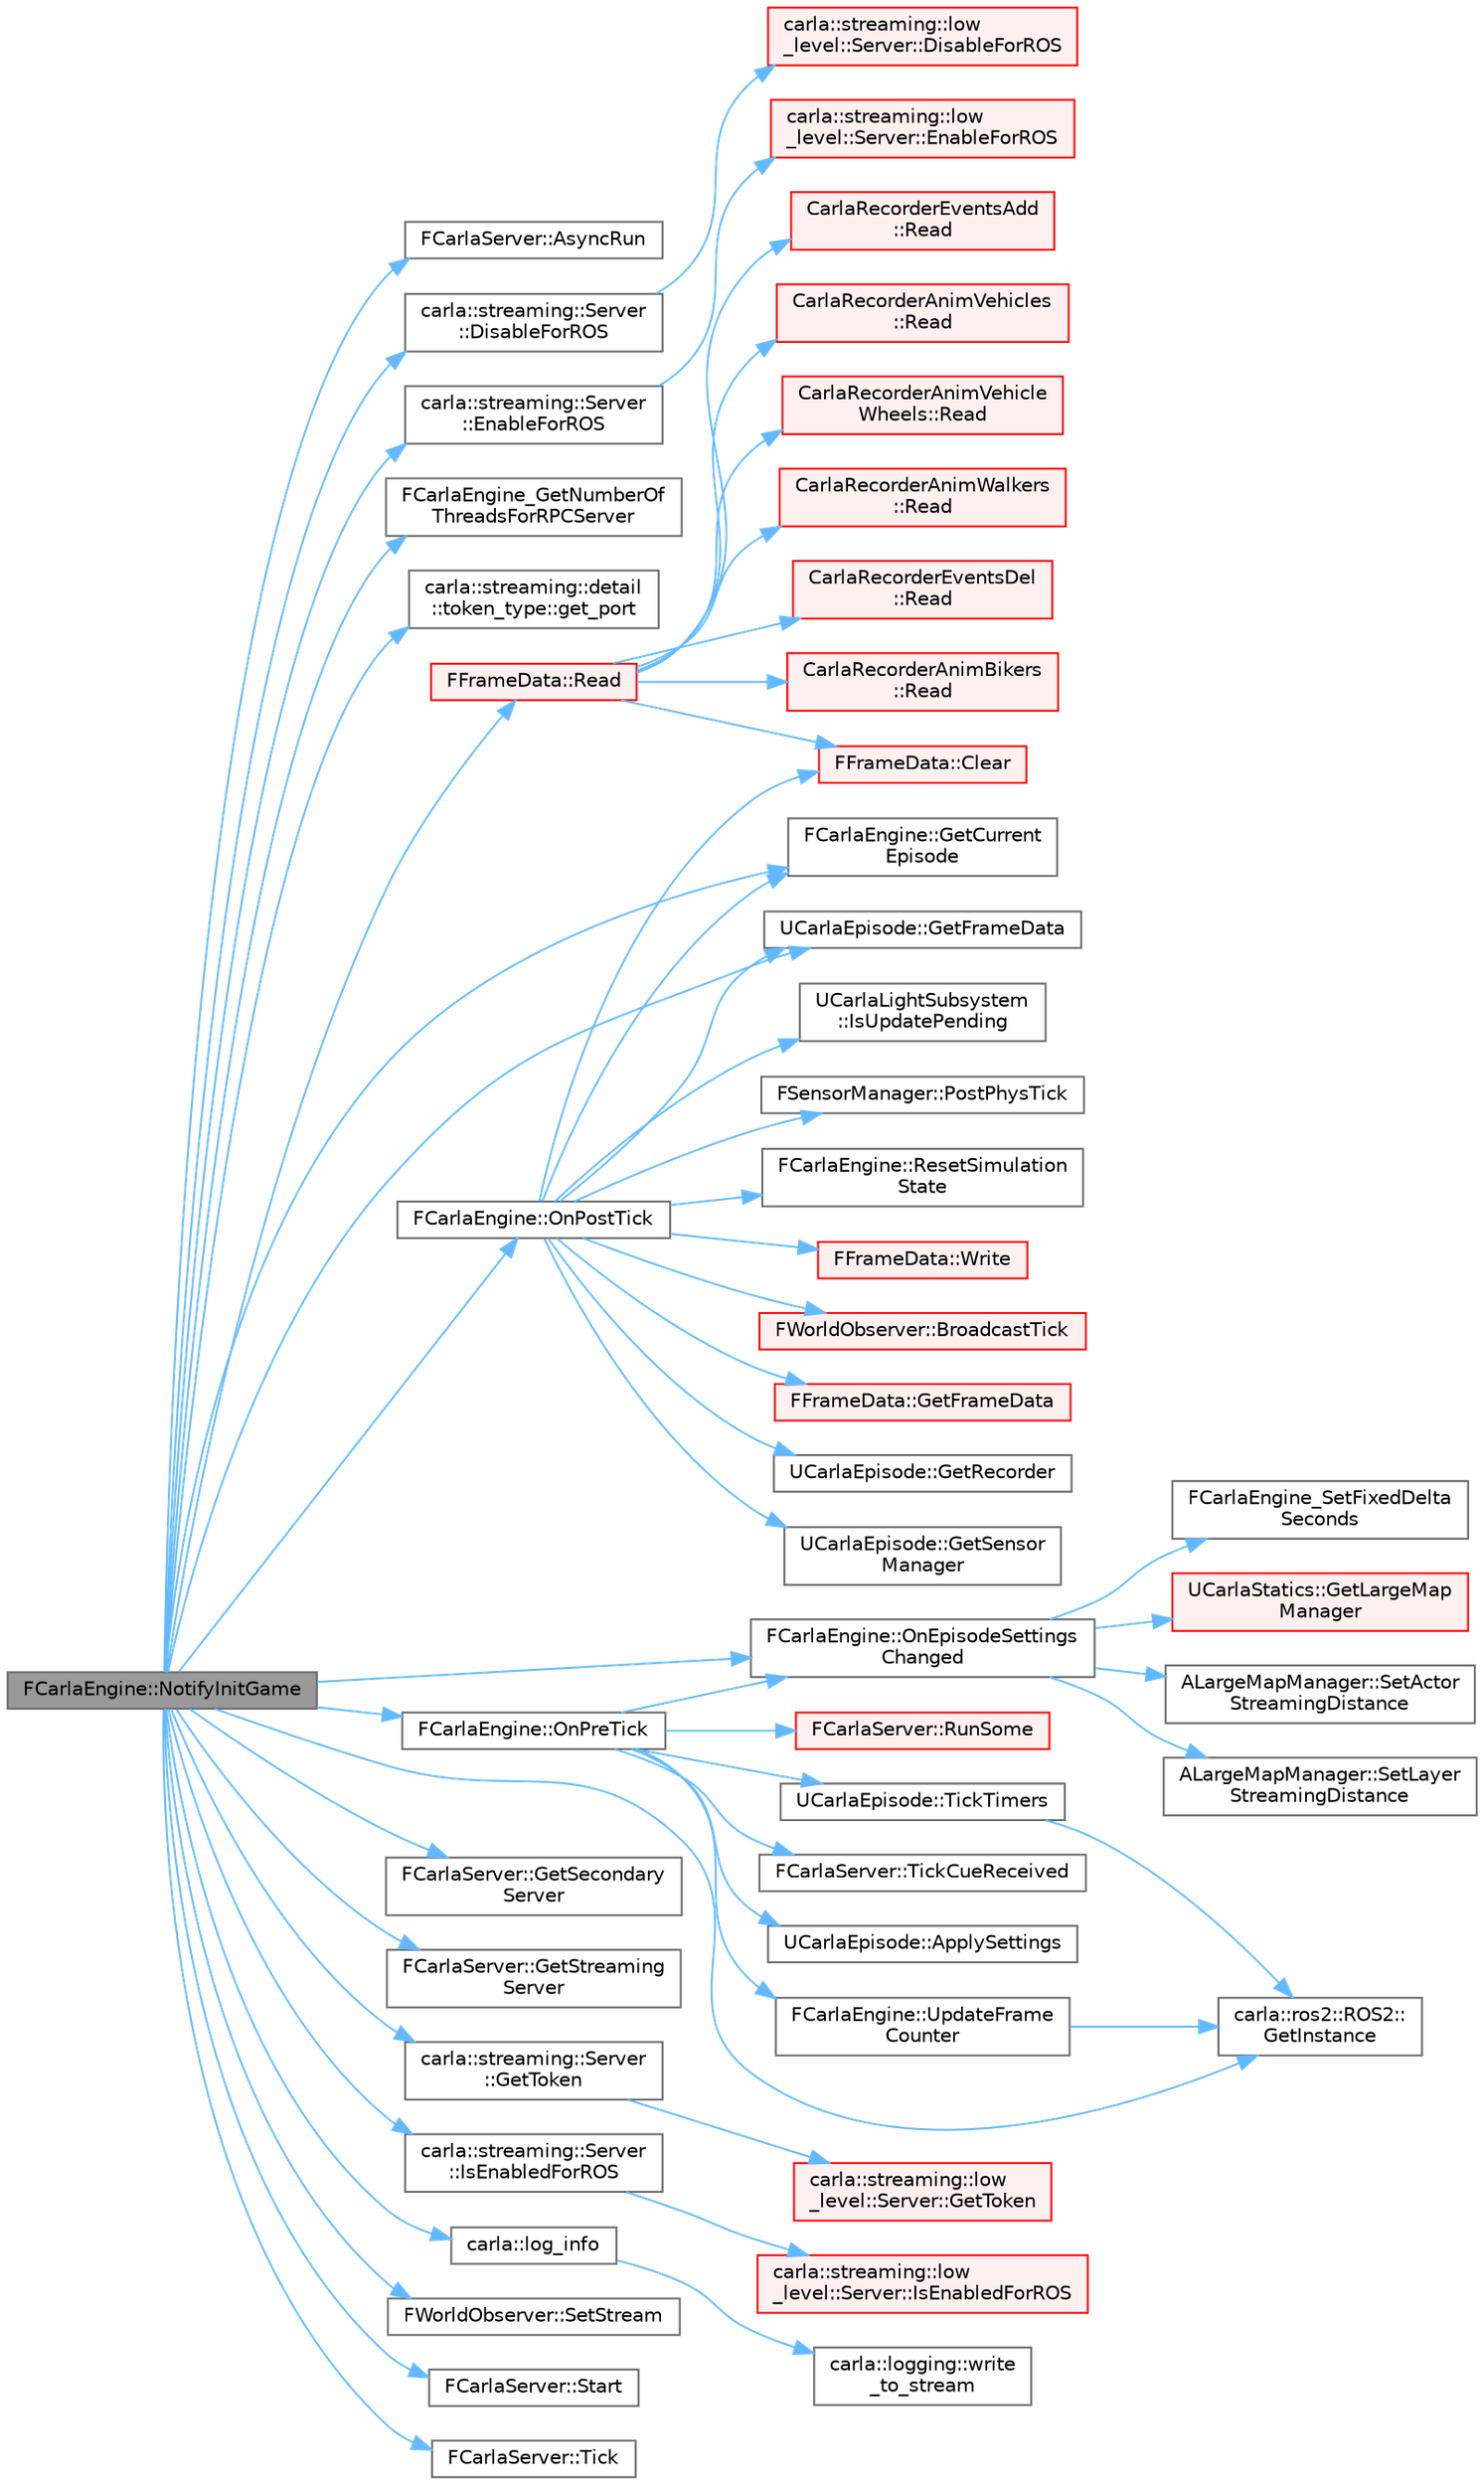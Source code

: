 digraph "FCarlaEngine::NotifyInitGame"
{
 // INTERACTIVE_SVG=YES
 // LATEX_PDF_SIZE
  bgcolor="transparent";
  edge [fontname=Helvetica,fontsize=10,labelfontname=Helvetica,labelfontsize=10];
  node [fontname=Helvetica,fontsize=10,shape=box,height=0.2,width=0.4];
  rankdir="LR";
  Node1 [id="Node000001",label="FCarlaEngine::NotifyInitGame",height=0.2,width=0.4,color="gray40", fillcolor="grey60", style="filled", fontcolor="black",tooltip=" "];
  Node1 -> Node2 [id="edge1_Node000001_Node000002",color="steelblue1",style="solid",tooltip=" "];
  Node2 [id="Node000002",label="FCarlaServer::AsyncRun",height=0.2,width=0.4,color="grey40", fillcolor="white", style="filled",URL="$da/dd6/classFCarlaServer.html#af5cf4cf3c8eac74512b0c66e74a1909e",tooltip=" "];
  Node1 -> Node3 [id="edge2_Node000001_Node000003",color="steelblue1",style="solid",tooltip=" "];
  Node3 [id="Node000003",label="carla::streaming::Server\l::DisableForROS",height=0.2,width=0.4,color="grey40", fillcolor="white", style="filled",URL="$d5/de5/classcarla_1_1streaming_1_1Server.html#aad52b1cb7f91740e0ed15db9bcd001fc",tooltip=" "];
  Node3 -> Node4 [id="edge3_Node000003_Node000004",color="steelblue1",style="solid",tooltip=" "];
  Node4 [id="Node000004",label="carla::streaming::low\l_level::Server::DisableForROS",height=0.2,width=0.4,color="red", fillcolor="#FFF0F0", style="filled",URL="$d0/d7a/classcarla_1_1streaming_1_1low__level_1_1Server.html#a41659f2ea7f39069c715589340f1ded0",tooltip=" "];
  Node1 -> Node6 [id="edge4_Node000001_Node000006",color="steelblue1",style="solid",tooltip=" "];
  Node6 [id="Node000006",label="carla::streaming::Server\l::EnableForROS",height=0.2,width=0.4,color="grey40", fillcolor="white", style="filled",URL="$d5/de5/classcarla_1_1streaming_1_1Server.html#a315012f1d3a1617950ab8931fbb76da2",tooltip=" "];
  Node6 -> Node7 [id="edge5_Node000006_Node000007",color="steelblue1",style="solid",tooltip=" "];
  Node7 [id="Node000007",label="carla::streaming::low\l_level::Server::EnableForROS",height=0.2,width=0.4,color="red", fillcolor="#FFF0F0", style="filled",URL="$d0/d7a/classcarla_1_1streaming_1_1low__level_1_1Server.html#add96fec600c7396e11de7c022f761a75",tooltip=" "];
  Node1 -> Node9 [id="edge6_Node000001_Node000009",color="steelblue1",style="solid",tooltip=" "];
  Node9 [id="Node000009",label="FCarlaEngine_GetNumberOf\lThreadsForRPCServer",height=0.2,width=0.4,color="grey40", fillcolor="white", style="filled",URL="$d6/da1/CarlaEngine_8cpp.html#ab890502c58b23f9f2424e5d2bbe69e58",tooltip=" "];
  Node1 -> Node10 [id="edge7_Node000001_Node000010",color="steelblue1",style="solid",tooltip=" "];
  Node10 [id="Node000010",label="carla::streaming::detail\l::token_type::get_port",height=0.2,width=0.4,color="grey40", fillcolor="white", style="filled",URL="$df/de1/classcarla_1_1streaming_1_1detail_1_1token__type.html#a91d1c24bee671b95702cd270275cc94c",tooltip=" "];
  Node1 -> Node11 [id="edge8_Node000001_Node000011",color="steelblue1",style="solid",tooltip=" "];
  Node11 [id="Node000011",label="FCarlaEngine::GetCurrent\lEpisode",height=0.2,width=0.4,color="grey40", fillcolor="white", style="filled",URL="$dc/d49/classFCarlaEngine.html#aec396a55c54866b5795f57c53179b327",tooltip=" "];
  Node1 -> Node12 [id="edge9_Node000001_Node000012",color="steelblue1",style="solid",tooltip=" "];
  Node12 [id="Node000012",label="UCarlaEpisode::GetFrameData",height=0.2,width=0.4,color="grey40", fillcolor="white", style="filled",URL="$dc/d84/classUCarlaEpisode.html#a0f30c981f6ef8b51f3755e6c6d3c8bfd",tooltip=" "];
  Node1 -> Node13 [id="edge10_Node000001_Node000013",color="steelblue1",style="solid",tooltip=" "];
  Node13 [id="Node000013",label="carla::ros2::ROS2::\lGetInstance",height=0.2,width=0.4,color="grey40", fillcolor="white", style="filled",URL="$d8/d78/classcarla_1_1ros2_1_1ROS2.html#a2cec6f14ee2b8e025b585575508d77f1",tooltip=" "];
  Node1 -> Node14 [id="edge11_Node000001_Node000014",color="steelblue1",style="solid",tooltip=" "];
  Node14 [id="Node000014",label="FCarlaServer::GetSecondary\lServer",height=0.2,width=0.4,color="grey40", fillcolor="white", style="filled",URL="$da/dd6/classFCarlaServer.html#a109803b7742c36651d3a5298227cf532",tooltip=" "];
  Node1 -> Node15 [id="edge12_Node000001_Node000015",color="steelblue1",style="solid",tooltip=" "];
  Node15 [id="Node000015",label="FCarlaServer::GetStreaming\lServer",height=0.2,width=0.4,color="grey40", fillcolor="white", style="filled",URL="$da/dd6/classFCarlaServer.html#a3dd115d7d471372187817ee56582b315",tooltip=" "];
  Node1 -> Node16 [id="edge13_Node000001_Node000016",color="steelblue1",style="solid",tooltip=" "];
  Node16 [id="Node000016",label="carla::streaming::Server\l::GetToken",height=0.2,width=0.4,color="grey40", fillcolor="white", style="filled",URL="$d5/de5/classcarla_1_1streaming_1_1Server.html#a0f1c0c16d2aea0e2b32458de31346b56",tooltip=" "];
  Node16 -> Node17 [id="edge14_Node000016_Node000017",color="steelblue1",style="solid",tooltip=" "];
  Node17 [id="Node000017",label="carla::streaming::low\l_level::Server::GetToken",height=0.2,width=0.4,color="red", fillcolor="#FFF0F0", style="filled",URL="$d0/d7a/classcarla_1_1streaming_1_1low__level_1_1Server.html#a8236b6272c75d88305ca2aced02b802e",tooltip=" "];
  Node1 -> Node23 [id="edge15_Node000001_Node000023",color="steelblue1",style="solid",tooltip=" "];
  Node23 [id="Node000023",label="carla::streaming::Server\l::IsEnabledForROS",height=0.2,width=0.4,color="grey40", fillcolor="white", style="filled",URL="$d5/de5/classcarla_1_1streaming_1_1Server.html#a1dcd7c23c00e3468ac41845838f19e9e",tooltip=" "];
  Node23 -> Node24 [id="edge16_Node000023_Node000024",color="steelblue1",style="solid",tooltip=" "];
  Node24 [id="Node000024",label="carla::streaming::low\l_level::Server::IsEnabledForROS",height=0.2,width=0.4,color="red", fillcolor="#FFF0F0", style="filled",URL="$d0/d7a/classcarla_1_1streaming_1_1low__level_1_1Server.html#aac14d8224c4655b0bae6ff76e6220859",tooltip=" "];
  Node1 -> Node26 [id="edge17_Node000001_Node000026",color="steelblue1",style="solid",tooltip=" "];
  Node26 [id="Node000026",label="carla::log_info",height=0.2,width=0.4,color="grey40", fillcolor="white", style="filled",URL="$d9/d36/namespacecarla.html#a7d4c773703bac6e1ed8379a090228612",tooltip=" "];
  Node26 -> Node21 [id="edge18_Node000026_Node000021",color="steelblue1",style="solid",tooltip=" "];
  Node21 [id="Node000021",label="carla::logging::write\l_to_stream",height=0.2,width=0.4,color="grey40", fillcolor="white", style="filled",URL="$d2/d8c/namespacecarla_1_1logging.html#a4193666236852fb6a6977299a31445d8",tooltip=" "];
  Node1 -> Node27 [id="edge19_Node000001_Node000027",color="steelblue1",style="solid",tooltip=" "];
  Node27 [id="Node000027",label="FCarlaEngine::OnEpisodeSettings\lChanged",height=0.2,width=0.4,color="grey40", fillcolor="white", style="filled",URL="$dc/d49/classFCarlaEngine.html#a066406637bc234c9988a34b83ab5ca43",tooltip=" "];
  Node27 -> Node28 [id="edge20_Node000027_Node000028",color="steelblue1",style="solid",tooltip=" "];
  Node28 [id="Node000028",label="FCarlaEngine_SetFixedDelta\lSeconds",height=0.2,width=0.4,color="grey40", fillcolor="white", style="filled",URL="$d6/da1/CarlaEngine_8cpp.html#a42507c4d67da547cd9705bb7e623f3b9",tooltip=" "];
  Node27 -> Node29 [id="edge21_Node000027_Node000029",color="steelblue1",style="solid",tooltip=" "];
  Node29 [id="Node000029",label="UCarlaStatics::GetLargeMap\lManager",height=0.2,width=0.4,color="red", fillcolor="#FFF0F0", style="filled",URL="$d7/d1e/classUCarlaStatics.html#a8137f56360aa59de44591fce99608dc4",tooltip=" "];
  Node27 -> Node32 [id="edge22_Node000027_Node000032",color="steelblue1",style="solid",tooltip=" "];
  Node32 [id="Node000032",label="ALargeMapManager::SetActor\lStreamingDistance",height=0.2,width=0.4,color="grey40", fillcolor="white", style="filled",URL="$d9/d4b/classALargeMapManager.html#a3afd9b4c3407d4e6b55ca7a6d383f9d7",tooltip=" "];
  Node27 -> Node33 [id="edge23_Node000027_Node000033",color="steelblue1",style="solid",tooltip=" "];
  Node33 [id="Node000033",label="ALargeMapManager::SetLayer\lStreamingDistance",height=0.2,width=0.4,color="grey40", fillcolor="white", style="filled",URL="$d9/d4b/classALargeMapManager.html#ab1a8dee788c842bd999f77a42724f88a",tooltip=" "];
  Node1 -> Node34 [id="edge24_Node000001_Node000034",color="steelblue1",style="solid",tooltip=" "];
  Node34 [id="Node000034",label="FCarlaEngine::OnPostTick",height=0.2,width=0.4,color="grey40", fillcolor="white", style="filled",URL="$dc/d49/classFCarlaEngine.html#aff440c7ba9d004e4c5b60125cc4d709b",tooltip=" "];
  Node34 -> Node35 [id="edge25_Node000034_Node000035",color="steelblue1",style="solid",tooltip=" "];
  Node35 [id="Node000035",label="FWorldObserver::BroadcastTick",height=0.2,width=0.4,color="red", fillcolor="#FFF0F0", style="filled",URL="$da/d9b/classFWorldObserver.html#ad866b204499b7d2252661e39bcff1811",tooltip="Send a message to every connected client with the info about the given Episode."];
  Node34 -> Node65 [id="edge26_Node000034_Node000065",color="steelblue1",style="solid",tooltip=" "];
  Node65 [id="Node000065",label="FFrameData::Clear",height=0.2,width=0.4,color="red", fillcolor="#FFF0F0", style="filled",URL="$de/db4/classFFrameData.html#af566d45c0a7cd17a7bf5350808c2c8f5",tooltip=" "];
  Node34 -> Node11 [id="edge27_Node000034_Node000011",color="steelblue1",style="solid",tooltip=" "];
  Node34 -> Node83 [id="edge28_Node000034_Node000083",color="steelblue1",style="solid",tooltip=" "];
  Node83 [id="Node000083",label="FFrameData::GetFrameData",height=0.2,width=0.4,color="red", fillcolor="#FFF0F0", style="filled",URL="$de/db4/classFFrameData.html#a13396099d7e1c32df563893f7d0b35be",tooltip=" "];
  Node34 -> Node12 [id="edge29_Node000034_Node000012",color="steelblue1",style="solid",tooltip=" "];
  Node34 -> Node138 [id="edge30_Node000034_Node000138",color="steelblue1",style="solid",tooltip=" "];
  Node138 [id="Node000138",label="UCarlaEpisode::GetRecorder",height=0.2,width=0.4,color="grey40", fillcolor="white", style="filled",URL="$dc/d84/classUCarlaEpisode.html#acd8f127e6956d2625c5d4d579e4d8635",tooltip=" "];
  Node34 -> Node139 [id="edge31_Node000034_Node000139",color="steelblue1",style="solid",tooltip=" "];
  Node139 [id="Node000139",label="UCarlaEpisode::GetSensor\lManager",height=0.2,width=0.4,color="grey40", fillcolor="white", style="filled",URL="$dc/d84/classUCarlaEpisode.html#ace331f1d8a5d65e3b0dd7d4a72cdc1c7",tooltip=" "];
  Node34 -> Node140 [id="edge32_Node000034_Node000140",color="steelblue1",style="solid",tooltip=" "];
  Node140 [id="Node000140",label="UCarlaLightSubsystem\l::IsUpdatePending",height=0.2,width=0.4,color="grey40", fillcolor="white", style="filled",URL="$db/df0/classUCarlaLightSubsystem.html#ab2ad8afab94443de2a75348a8684cd41",tooltip=" "];
  Node34 -> Node141 [id="edge33_Node000034_Node000141",color="steelblue1",style="solid",tooltip=" "];
  Node141 [id="Node000141",label="FSensorManager::PostPhysTick",height=0.2,width=0.4,color="grey40", fillcolor="white", style="filled",URL="$d1/de4/classFSensorManager.html#a9a064bd436faebfb1ba0cf2316632cbe",tooltip=" "];
  Node34 -> Node142 [id="edge34_Node000034_Node000142",color="steelblue1",style="solid",tooltip=" "];
  Node142 [id="Node000142",label="FCarlaEngine::ResetSimulation\lState",height=0.2,width=0.4,color="grey40", fillcolor="white", style="filled",URL="$dc/d49/classFCarlaEngine.html#a32a445711601028d6a98ab037901294a",tooltip=" "];
  Node34 -> Node143 [id="edge35_Node000034_Node000143",color="steelblue1",style="solid",tooltip=" "];
  Node143 [id="Node000143",label="FFrameData::Write",height=0.2,width=0.4,color="red", fillcolor="#FFF0F0", style="filled",URL="$de/db4/classFFrameData.html#a2dcc2eba9b975813bef54b3bb464220e",tooltip=" "];
  Node1 -> Node158 [id="edge36_Node000001_Node000158",color="steelblue1",style="solid",tooltip=" "];
  Node158 [id="Node000158",label="FCarlaEngine::OnPreTick",height=0.2,width=0.4,color="grey40", fillcolor="white", style="filled",URL="$dc/d49/classFCarlaEngine.html#a1d6c0de9d084612778c34175ab248670",tooltip=" "];
  Node158 -> Node159 [id="edge37_Node000158_Node000159",color="steelblue1",style="solid",tooltip=" "];
  Node159 [id="Node000159",label="UCarlaEpisode::ApplySettings",height=0.2,width=0.4,color="grey40", fillcolor="white", style="filled",URL="$dc/d84/classUCarlaEpisode.html#a742cea2930ee683da950a8efe5c37a21",tooltip=" "];
  Node158 -> Node27 [id="edge38_Node000158_Node000027",color="steelblue1",style="solid",tooltip=" "];
  Node158 -> Node160 [id="edge39_Node000158_Node000160",color="steelblue1",style="solid",tooltip=" "];
  Node160 [id="Node000160",label="FCarlaServer::RunSome",height=0.2,width=0.4,color="red", fillcolor="#FFF0F0", style="filled",URL="$da/dd6/classFCarlaServer.html#a1cab979a8d06ca16747c0fcf72dcfdc6",tooltip=" "];
  Node158 -> Node162 [id="edge40_Node000158_Node000162",color="steelblue1",style="solid",tooltip=" "];
  Node162 [id="Node000162",label="FCarlaServer::TickCueReceived",height=0.2,width=0.4,color="grey40", fillcolor="white", style="filled",URL="$da/dd6/classFCarlaServer.html#a01b56bf5b4061a44b4f848f4f3c4147f",tooltip=" "];
  Node158 -> Node163 [id="edge41_Node000158_Node000163",color="steelblue1",style="solid",tooltip=" "];
  Node163 [id="Node000163",label="UCarlaEpisode::TickTimers",height=0.2,width=0.4,color="grey40", fillcolor="white", style="filled",URL="$dc/d84/classUCarlaEpisode.html#ab8cabe13a599054ed68f0cfeb0275f4e",tooltip=" "];
  Node163 -> Node13 [id="edge42_Node000163_Node000013",color="steelblue1",style="solid",tooltip=" "];
  Node158 -> Node164 [id="edge43_Node000158_Node000164",color="steelblue1",style="solid",tooltip=" "];
  Node164 [id="Node000164",label="FCarlaEngine::UpdateFrame\lCounter",height=0.2,width=0.4,color="grey40", fillcolor="white", style="filled",URL="$dc/d49/classFCarlaEngine.html#a8de51c422b74e54e1ecb3cbed31843bb",tooltip=" "];
  Node164 -> Node13 [id="edge44_Node000164_Node000013",color="steelblue1",style="solid",tooltip=" "];
  Node1 -> Node165 [id="edge45_Node000001_Node000165",color="steelblue1",style="solid",tooltip=" "];
  Node165 [id="Node000165",label="FFrameData::Read",height=0.2,width=0.4,color="red", fillcolor="#FFF0F0", style="filled",URL="$de/db4/classFFrameData.html#a1d60d134d0c4ed720a5dbfc8688559ce",tooltip=" "];
  Node165 -> Node65 [id="edge46_Node000165_Node000065",color="steelblue1",style="solid",tooltip=" "];
  Node165 -> Node166 [id="edge47_Node000165_Node000166",color="steelblue1",style="solid",tooltip=" "];
  Node166 [id="Node000166",label="CarlaRecorderAnimBikers\l::Read",height=0.2,width=0.4,color="red", fillcolor="#FFF0F0", style="filled",URL="$da/d46/classCarlaRecorderAnimBikers.html#acfc22c11c50432f5c647248954460b37",tooltip=" "];
  Node165 -> Node169 [id="edge48_Node000165_Node000169",color="steelblue1",style="solid",tooltip=" "];
  Node169 [id="Node000169",label="CarlaRecorderAnimVehicles\l::Read",height=0.2,width=0.4,color="red", fillcolor="#FFF0F0", style="filled",URL="$da/dd4/classCarlaRecorderAnimVehicles.html#acbe0a81dec04991d2c770e8d9cf88a71",tooltip=" "];
  Node165 -> Node170 [id="edge49_Node000165_Node000170",color="steelblue1",style="solid",tooltip=" "];
  Node170 [id="Node000170",label="CarlaRecorderAnimVehicle\lWheels::Read",height=0.2,width=0.4,color="red", fillcolor="#FFF0F0", style="filled",URL="$d6/dd8/classCarlaRecorderAnimVehicleWheels.html#aaee7a1b144e070500a1dcb2dc64bfcde",tooltip=" "];
  Node165 -> Node173 [id="edge50_Node000165_Node000173",color="steelblue1",style="solid",tooltip=" "];
  Node173 [id="Node000173",label="CarlaRecorderAnimWalkers\l::Read",height=0.2,width=0.4,color="red", fillcolor="#FFF0F0", style="filled",URL="$de/d09/classCarlaRecorderAnimWalkers.html#a2e8fae87a6bd8e323aa93454a7cfeee1",tooltip=" "];
  Node165 -> Node175 [id="edge51_Node000165_Node000175",color="steelblue1",style="solid",tooltip=" "];
  Node175 [id="Node000175",label="CarlaRecorderEventsAdd\l::Read",height=0.2,width=0.4,color="red", fillcolor="#FFF0F0", style="filled",URL="$dd/dd4/classCarlaRecorderEventsAdd.html#a8ded4240ce6f1c7f19ec861429ecdfb7",tooltip=" "];
  Node165 -> Node176 [id="edge52_Node000165_Node000176",color="steelblue1",style="solid",tooltip=" "];
  Node176 [id="Node000176",label="CarlaRecorderEventsDel\l::Read",height=0.2,width=0.4,color="red", fillcolor="#FFF0F0", style="filled",URL="$dd/d8e/classCarlaRecorderEventsDel.html#a6fc17cea92dfde4459ea0d9361e75538",tooltip=" "];
  Node1 -> Node191 [id="edge53_Node000001_Node000191",color="steelblue1",style="solid",tooltip=" "];
  Node191 [id="Node000191",label="FWorldObserver::SetStream",height=0.2,width=0.4,color="grey40", fillcolor="white", style="filled",URL="$da/d9b/classFWorldObserver.html#acb4d76563ca8310eaff0d42b149f305b",tooltip="Replace the Stream associated with this sensor."];
  Node1 -> Node192 [id="edge54_Node000001_Node000192",color="steelblue1",style="solid",tooltip=" "];
  Node192 [id="Node000192",label="FCarlaServer::Start",height=0.2,width=0.4,color="grey40", fillcolor="white", style="filled",URL="$da/dd6/classFCarlaServer.html#ad4065f3274c248987031b39c7418eb40",tooltip=" "];
  Node1 -> Node193 [id="edge55_Node000001_Node000193",color="steelblue1",style="solid",tooltip=" "];
  Node193 [id="Node000193",label="FCarlaServer::Tick",height=0.2,width=0.4,color="grey40", fillcolor="white", style="filled",URL="$da/dd6/classFCarlaServer.html#a50419eb6219bcb7f85cebde808969b70",tooltip=" "];
}
